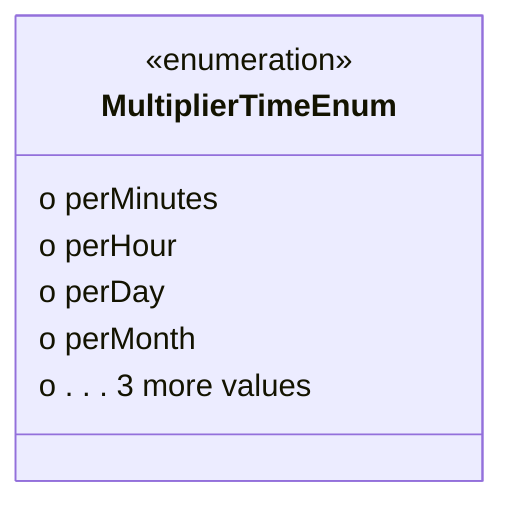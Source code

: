 classDiagram
  class MultiplierTimeEnum {
<<enumeration>>
  o perMinutes
  o perHour
  o perDay
  o perMonth
  o . . . 3 more values
 }